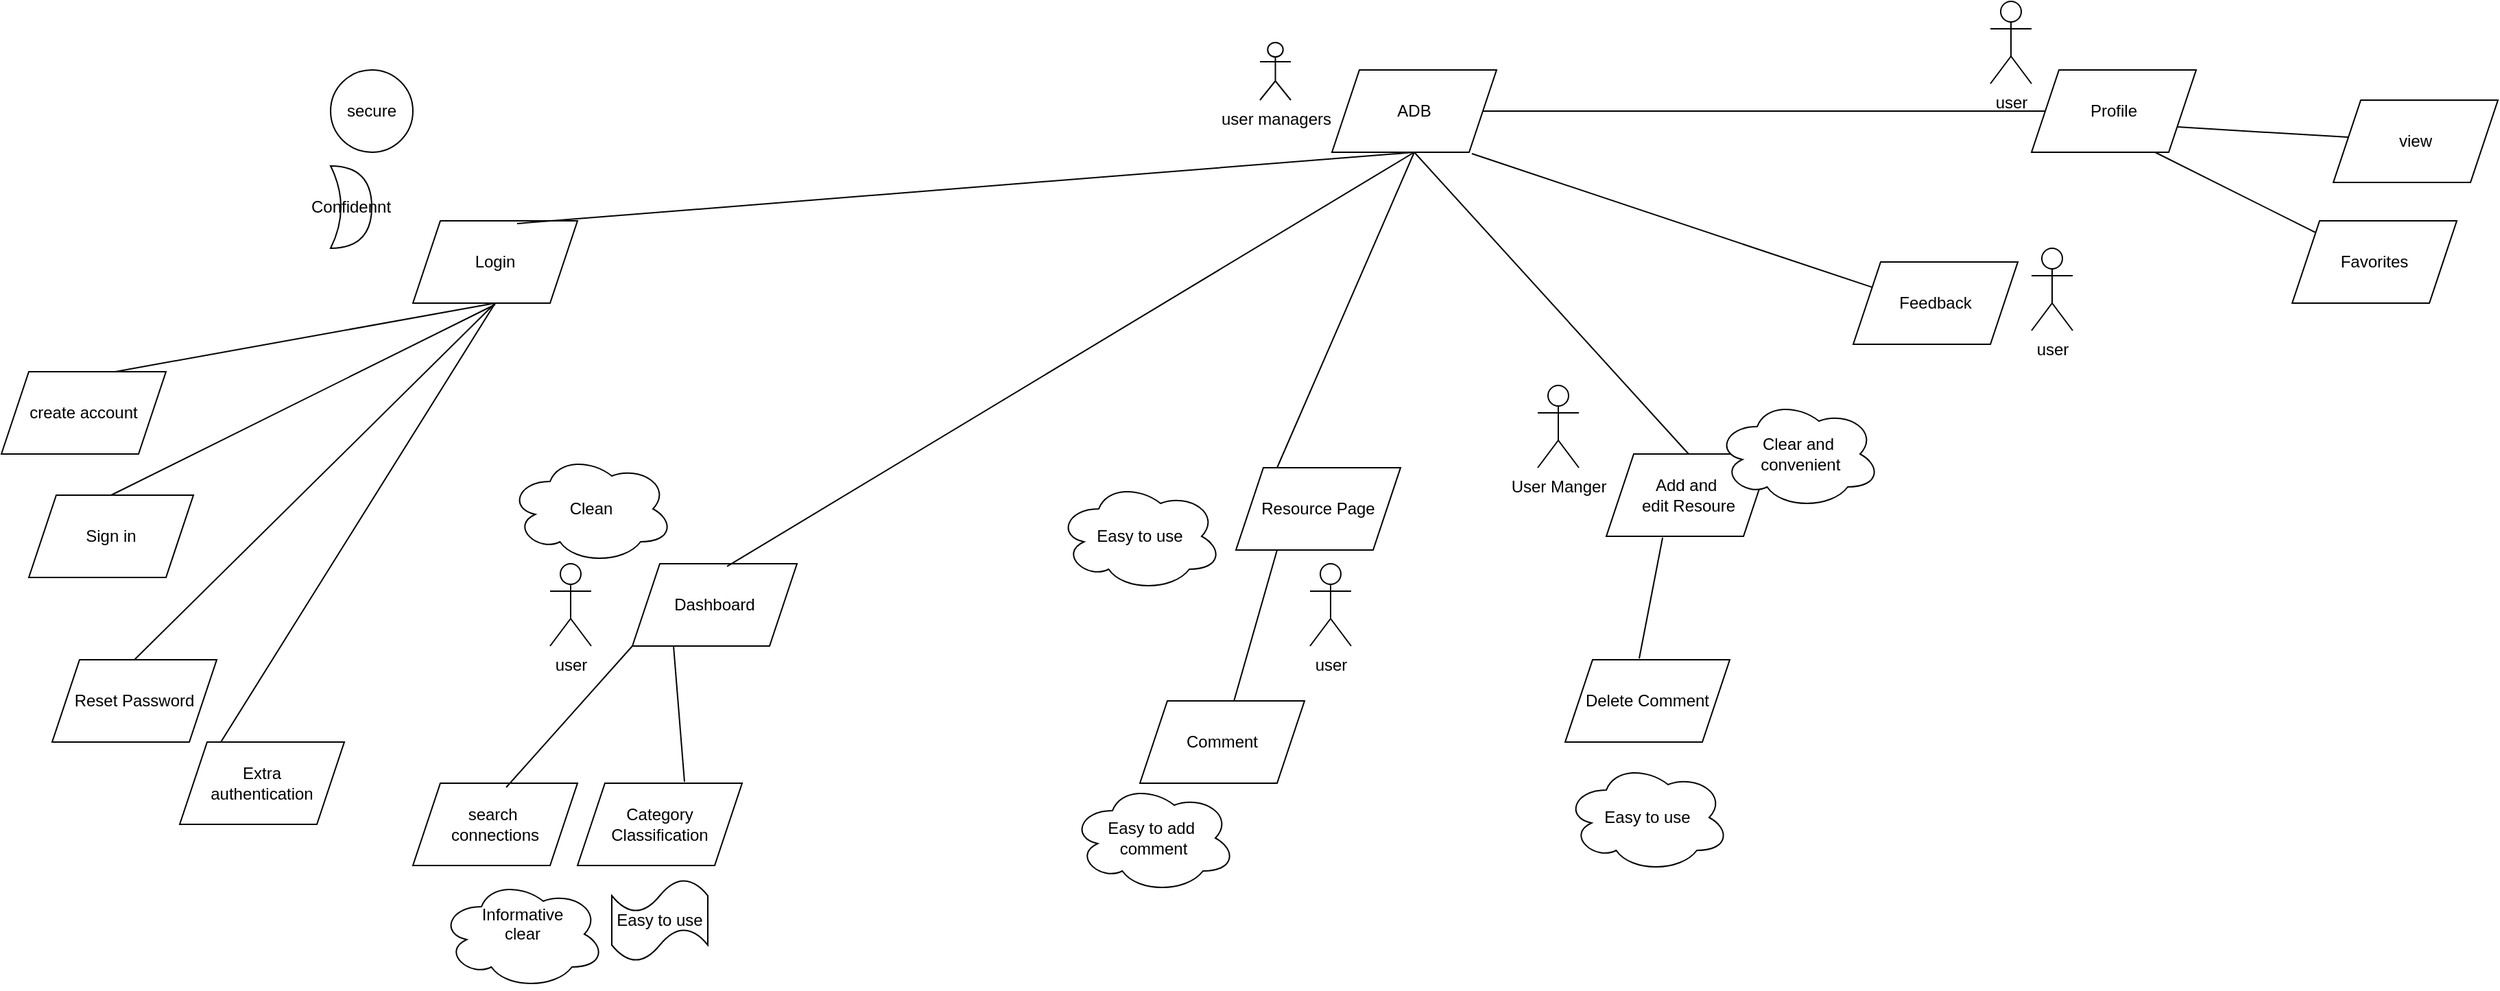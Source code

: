 <mxfile version="24.7.8">
  <diagram name="Page-1" id="kCjXKs0VLWheKjd6JRQ4">
    <mxGraphModel dx="2901" dy="1132" grid="1" gridSize="10" guides="1" tooltips="1" connect="1" arrows="1" fold="1" page="1" pageScale="1" pageWidth="827" pageHeight="1169" math="0" shadow="0">
      <root>
        <mxCell id="0" />
        <mxCell id="1" parent="0" />
        <mxCell id="qPw3cwsrZJyYmaxSKjIM-1" value="ADB" style="shape=parallelogram;perimeter=parallelogramPerimeter;whiteSpace=wrap;html=1;fixedSize=1;" vertex="1" parent="1">
          <mxGeometry x="400" y="80" width="120" height="60" as="geometry" />
        </mxCell>
        <mxCell id="qPw3cwsrZJyYmaxSKjIM-3" value="user managers" style="shape=umlActor;verticalLabelPosition=bottom;verticalAlign=top;html=1;outlineConnect=0;" vertex="1" parent="1">
          <mxGeometry x="347.5" y="60" width="22.5" height="42" as="geometry" />
        </mxCell>
        <mxCell id="qPw3cwsrZJyYmaxSKjIM-7" value="Dashboard" style="shape=parallelogram;perimeter=parallelogramPerimeter;whiteSpace=wrap;html=1;fixedSize=1;" vertex="1" parent="1">
          <mxGeometry x="-110" y="440" width="120" height="60" as="geometry" />
        </mxCell>
        <mxCell id="qPw3cwsrZJyYmaxSKjIM-8" value="Login" style="shape=parallelogram;perimeter=parallelogramPerimeter;whiteSpace=wrap;html=1;fixedSize=1;" vertex="1" parent="1">
          <mxGeometry x="-270" y="190" width="120" height="60" as="geometry" />
        </mxCell>
        <mxCell id="qPw3cwsrZJyYmaxSKjIM-9" value="Resource Page" style="shape=parallelogram;perimeter=parallelogramPerimeter;whiteSpace=wrap;html=1;fixedSize=1;" vertex="1" parent="1">
          <mxGeometry x="330" y="370" width="120" height="60" as="geometry" />
        </mxCell>
        <mxCell id="qPw3cwsrZJyYmaxSKjIM-10" value="Category Classification" style="shape=parallelogram;perimeter=parallelogramPerimeter;whiteSpace=wrap;html=1;fixedSize=1;" vertex="1" parent="1">
          <mxGeometry x="-150" y="600" width="120" height="60" as="geometry" />
        </mxCell>
        <mxCell id="qPw3cwsrZJyYmaxSKjIM-11" value="Comment" style="shape=parallelogram;perimeter=parallelogramPerimeter;whiteSpace=wrap;html=1;fixedSize=1;" vertex="1" parent="1">
          <mxGeometry x="260" y="540" width="120" height="60" as="geometry" />
        </mxCell>
        <mxCell id="qPw3cwsrZJyYmaxSKjIM-12" value="search&amp;nbsp;&lt;div&gt;connections&lt;/div&gt;" style="shape=parallelogram;perimeter=parallelogramPerimeter;whiteSpace=wrap;html=1;fixedSize=1;" vertex="1" parent="1">
          <mxGeometry x="-270" y="600" width="120" height="60" as="geometry" />
        </mxCell>
        <mxCell id="qPw3cwsrZJyYmaxSKjIM-14" value="" style="endArrow=none;html=1;rounded=0;exitX=0.567;exitY=0.05;exitDx=0;exitDy=0;exitPerimeter=0;entryX=0;entryY=1;entryDx=0;entryDy=0;endFill=0;" edge="1" parent="1" source="qPw3cwsrZJyYmaxSKjIM-12" target="qPw3cwsrZJyYmaxSKjIM-7">
          <mxGeometry width="50" height="50" relative="1" as="geometry">
            <mxPoint x="320" y="610" as="sourcePoint" />
            <mxPoint x="370" y="560" as="targetPoint" />
          </mxGeometry>
        </mxCell>
        <mxCell id="qPw3cwsrZJyYmaxSKjIM-15" value="" style="endArrow=none;html=1;rounded=0;entryX=0.25;entryY=1;entryDx=0;entryDy=0;exitX=0.65;exitY=-0.017;exitDx=0;exitDy=0;exitPerimeter=0;endFill=0;" edge="1" parent="1" source="qPw3cwsrZJyYmaxSKjIM-10" target="qPw3cwsrZJyYmaxSKjIM-7">
          <mxGeometry width="50" height="50" relative="1" as="geometry">
            <mxPoint x="430" y="590" as="sourcePoint" />
            <mxPoint x="480" y="540" as="targetPoint" />
          </mxGeometry>
        </mxCell>
        <mxCell id="qPw3cwsrZJyYmaxSKjIM-17" value="user" style="shape=umlActor;verticalLabelPosition=bottom;verticalAlign=top;html=1;outlineConnect=0;" vertex="1" parent="1">
          <mxGeometry x="-170" y="440" width="30" height="60" as="geometry" />
        </mxCell>
        <mxCell id="qPw3cwsrZJyYmaxSKjIM-20" value="" style="endArrow=none;html=1;rounded=0;exitX=0.633;exitY=0.033;exitDx=0;exitDy=0;exitPerimeter=0;entryX=0.5;entryY=1;entryDx=0;entryDy=0;endFill=0;" edge="1" parent="1" source="qPw3cwsrZJyYmaxSKjIM-8" target="qPw3cwsrZJyYmaxSKjIM-1">
          <mxGeometry width="50" height="50" relative="1" as="geometry">
            <mxPoint x="30" y="380" as="sourcePoint" />
            <mxPoint x="80" y="330" as="targetPoint" />
          </mxGeometry>
        </mxCell>
        <mxCell id="qPw3cwsrZJyYmaxSKjIM-21" value="" style="endArrow=none;html=1;rounded=0;entryX=0.5;entryY=1;entryDx=0;entryDy=0;exitX=0.575;exitY=0.033;exitDx=0;exitDy=0;exitPerimeter=0;endFill=0;" edge="1" parent="1" source="qPw3cwsrZJyYmaxSKjIM-7" target="qPw3cwsrZJyYmaxSKjIM-1">
          <mxGeometry width="50" height="50" relative="1" as="geometry">
            <mxPoint x="380" y="350" as="sourcePoint" />
            <mxPoint x="430" y="300" as="targetPoint" />
            <Array as="points" />
          </mxGeometry>
        </mxCell>
        <mxCell id="qPw3cwsrZJyYmaxSKjIM-22" value="" style="endArrow=none;html=1;rounded=0;entryX=0.5;entryY=1;entryDx=0;entryDy=0;exitX=0.25;exitY=0;exitDx=0;exitDy=0;endFill=0;" edge="1" parent="1" source="qPw3cwsrZJyYmaxSKjIM-9" target="qPw3cwsrZJyYmaxSKjIM-1">
          <mxGeometry width="50" height="50" relative="1" as="geometry">
            <mxPoint x="570" y="300" as="sourcePoint" />
            <mxPoint x="620" y="250" as="targetPoint" />
          </mxGeometry>
        </mxCell>
        <mxCell id="qPw3cwsrZJyYmaxSKjIM-24" value="secure" style="ellipse;whiteSpace=wrap;html=1;aspect=fixed;" vertex="1" parent="1">
          <mxGeometry x="-330" y="80" width="60" height="60" as="geometry" />
        </mxCell>
        <mxCell id="qPw3cwsrZJyYmaxSKjIM-25" value="Confidennt" style="shape=xor;whiteSpace=wrap;html=1;" vertex="1" parent="1">
          <mxGeometry x="-330" y="150" width="30" height="60" as="geometry" />
        </mxCell>
        <mxCell id="qPw3cwsrZJyYmaxSKjIM-26" value="" style="endArrow=none;html=1;rounded=0;entryX=0.5;entryY=1;entryDx=0;entryDy=0;endFill=0;exitX=0.6;exitY=0.033;exitDx=0;exitDy=0;exitPerimeter=0;" edge="1" parent="1" source="qPw3cwsrZJyYmaxSKjIM-27" target="qPw3cwsrZJyYmaxSKjIM-8">
          <mxGeometry width="50" height="50" relative="1" as="geometry">
            <mxPoint x="-100" y="540" as="sourcePoint" />
            <mxPoint x="-110" y="570" as="targetPoint" />
          </mxGeometry>
        </mxCell>
        <mxCell id="qPw3cwsrZJyYmaxSKjIM-27" value="create account" style="shape=parallelogram;perimeter=parallelogramPerimeter;whiteSpace=wrap;html=1;fixedSize=1;" vertex="1" parent="1">
          <mxGeometry x="-570" y="300" width="120" height="60" as="geometry" />
        </mxCell>
        <mxCell id="qPw3cwsrZJyYmaxSKjIM-28" value="Sign in" style="shape=parallelogram;perimeter=parallelogramPerimeter;whiteSpace=wrap;html=1;fixedSize=1;" vertex="1" parent="1">
          <mxGeometry x="-550" y="390" width="120" height="60" as="geometry" />
        </mxCell>
        <mxCell id="qPw3cwsrZJyYmaxSKjIM-29" value="" style="endArrow=none;html=1;rounded=0;exitX=0.5;exitY=0;exitDx=0;exitDy=0;endFill=0;" edge="1" parent="1" source="qPw3cwsrZJyYmaxSKjIM-28">
          <mxGeometry width="50" height="50" relative="1" as="geometry">
            <mxPoint x="-140" y="610" as="sourcePoint" />
            <mxPoint x="-210" y="251" as="targetPoint" />
          </mxGeometry>
        </mxCell>
        <mxCell id="qPw3cwsrZJyYmaxSKjIM-30" value="Reset Password" style="shape=parallelogram;perimeter=parallelogramPerimeter;whiteSpace=wrap;html=1;fixedSize=1;" vertex="1" parent="1">
          <mxGeometry x="-533" y="510" width="120" height="60" as="geometry" />
        </mxCell>
        <mxCell id="qPw3cwsrZJyYmaxSKjIM-31" value="" style="endArrow=none;html=1;rounded=0;entryX=0.5;entryY=1;entryDx=0;entryDy=0;exitX=0.5;exitY=0;exitDx=0;exitDy=0;endFill=0;" edge="1" parent="1" source="qPw3cwsrZJyYmaxSKjIM-30" target="qPw3cwsrZJyYmaxSKjIM-8">
          <mxGeometry width="50" height="50" relative="1" as="geometry">
            <mxPoint x="-20" y="590" as="sourcePoint" />
            <mxPoint x="30" y="540" as="targetPoint" />
          </mxGeometry>
        </mxCell>
        <mxCell id="qPw3cwsrZJyYmaxSKjIM-32" value="Extra&lt;div&gt;authentication&lt;/div&gt;" style="shape=parallelogram;perimeter=parallelogramPerimeter;whiteSpace=wrap;html=1;fixedSize=1;" vertex="1" parent="1">
          <mxGeometry x="-440" y="570" width="120" height="60" as="geometry" />
        </mxCell>
        <mxCell id="qPw3cwsrZJyYmaxSKjIM-33" value="" style="endArrow=none;html=1;rounded=0;exitX=0.25;exitY=0;exitDx=0;exitDy=0;endFill=0;" edge="1" parent="1" source="qPw3cwsrZJyYmaxSKjIM-32">
          <mxGeometry width="50" height="50" relative="1" as="geometry">
            <mxPoint y="530" as="sourcePoint" />
            <mxPoint x="-210" y="250" as="targetPoint" />
          </mxGeometry>
        </mxCell>
        <mxCell id="qPw3cwsrZJyYmaxSKjIM-34" value="" style="endArrow=none;html=1;rounded=0;endFill=0;entryX=0.25;entryY=1;entryDx=0;entryDy=0;" edge="1" parent="1" source="qPw3cwsrZJyYmaxSKjIM-11" target="qPw3cwsrZJyYmaxSKjIM-9">
          <mxGeometry width="50" height="50" relative="1" as="geometry">
            <mxPoint x="460" y="560" as="sourcePoint" />
            <mxPoint x="530" y="410" as="targetPoint" />
            <Array as="points" />
          </mxGeometry>
        </mxCell>
        <mxCell id="qPw3cwsrZJyYmaxSKjIM-35" value="Informative&lt;div&gt;clear&lt;br&gt;&lt;div&gt;&lt;br&gt;&lt;/div&gt;&lt;/div&gt;" style="ellipse;shape=cloud;whiteSpace=wrap;html=1;" vertex="1" parent="1">
          <mxGeometry x="-250" y="670" width="120" height="80" as="geometry" />
        </mxCell>
        <mxCell id="qPw3cwsrZJyYmaxSKjIM-41" value="user" style="shape=umlActor;verticalLabelPosition=bottom;verticalAlign=top;html=1;outlineConnect=0;" vertex="1" parent="1">
          <mxGeometry x="384" y="440" width="30" height="60" as="geometry" />
        </mxCell>
        <mxCell id="qPw3cwsrZJyYmaxSKjIM-42" value="Easy to use" style="ellipse;shape=cloud;whiteSpace=wrap;html=1;" vertex="1" parent="1">
          <mxGeometry x="200" y="380" width="120" height="80" as="geometry" />
        </mxCell>
        <mxCell id="qPw3cwsrZJyYmaxSKjIM-43" value="Clean" style="ellipse;shape=cloud;whiteSpace=wrap;html=1;" vertex="1" parent="1">
          <mxGeometry x="-200" y="360" width="120" height="80" as="geometry" />
        </mxCell>
        <mxCell id="qPw3cwsrZJyYmaxSKjIM-46" value="Easy to add&amp;nbsp;&lt;div&gt;comment&lt;/div&gt;" style="ellipse;shape=cloud;whiteSpace=wrap;html=1;" vertex="1" parent="1">
          <mxGeometry x="210" y="600" width="120" height="80" as="geometry" />
        </mxCell>
        <mxCell id="qPw3cwsrZJyYmaxSKjIM-52" value="Easy to use" style="shape=tape;whiteSpace=wrap;html=1;" vertex="1" parent="1">
          <mxGeometry x="-125" y="670" width="70" height="60" as="geometry" />
        </mxCell>
        <mxCell id="qPw3cwsrZJyYmaxSKjIM-55" value="Add and&amp;nbsp;&lt;div&gt;edit Resoure&lt;/div&gt;" style="shape=parallelogram;perimeter=parallelogramPerimeter;whiteSpace=wrap;html=1;fixedSize=1;" vertex="1" parent="1">
          <mxGeometry x="600" y="360" width="120" height="60" as="geometry" />
        </mxCell>
        <mxCell id="qPw3cwsrZJyYmaxSKjIM-56" value="" style="endArrow=none;html=1;rounded=0;entryX=0.5;entryY=1;entryDx=0;entryDy=0;exitX=0.5;exitY=0;exitDx=0;exitDy=0;endFill=0;" edge="1" parent="1" source="qPw3cwsrZJyYmaxSKjIM-55" target="qPw3cwsrZJyYmaxSKjIM-1">
          <mxGeometry width="50" height="50" relative="1" as="geometry">
            <mxPoint x="570" y="320" as="sourcePoint" />
            <mxPoint x="620" y="270" as="targetPoint" />
          </mxGeometry>
        </mxCell>
        <mxCell id="qPw3cwsrZJyYmaxSKjIM-59" value="User Manger" style="shape=umlActor;verticalLabelPosition=bottom;verticalAlign=top;html=1;outlineConnect=0;" vertex="1" parent="1">
          <mxGeometry x="550" y="310" width="30" height="60" as="geometry" />
        </mxCell>
        <mxCell id="qPw3cwsrZJyYmaxSKjIM-60" value="Feedback" style="shape=parallelogram;perimeter=parallelogramPerimeter;whiteSpace=wrap;html=1;fixedSize=1;" vertex="1" parent="1">
          <mxGeometry x="780" y="220" width="120" height="60" as="geometry" />
        </mxCell>
        <mxCell id="qPw3cwsrZJyYmaxSKjIM-61" value="" style="endArrow=none;html=1;rounded=0;entryX=0.85;entryY=1.017;entryDx=0;entryDy=0;entryPerimeter=0;exitX=0;exitY=0.25;exitDx=0;exitDy=0;endFill=0;" edge="1" parent="1" source="qPw3cwsrZJyYmaxSKjIM-60" target="qPw3cwsrZJyYmaxSKjIM-1">
          <mxGeometry width="50" height="50" relative="1" as="geometry">
            <mxPoint x="670" y="230" as="sourcePoint" />
            <mxPoint x="720" y="180" as="targetPoint" />
          </mxGeometry>
        </mxCell>
        <mxCell id="qPw3cwsrZJyYmaxSKjIM-62" value="user" style="shape=umlActor;verticalLabelPosition=bottom;verticalAlign=top;html=1;outlineConnect=0;" vertex="1" parent="1">
          <mxGeometry x="910" y="210" width="30" height="60" as="geometry" />
        </mxCell>
        <mxCell id="qPw3cwsrZJyYmaxSKjIM-63" value="Delete Comment" style="shape=parallelogram;perimeter=parallelogramPerimeter;whiteSpace=wrap;html=1;fixedSize=1;" vertex="1" parent="1">
          <mxGeometry x="570" y="510" width="120" height="60" as="geometry" />
        </mxCell>
        <mxCell id="qPw3cwsrZJyYmaxSKjIM-64" value="" style="endArrow=none;html=1;rounded=0;entryX=0.342;entryY=1.017;entryDx=0;entryDy=0;entryPerimeter=0;exitX=0.45;exitY=-0.017;exitDx=0;exitDy=0;exitPerimeter=0;endFill=0;" edge="1" parent="1" source="qPw3cwsrZJyYmaxSKjIM-63" target="qPw3cwsrZJyYmaxSKjIM-55">
          <mxGeometry width="50" height="50" relative="1" as="geometry">
            <mxPoint x="600" y="500" as="sourcePoint" />
            <mxPoint x="650" y="450" as="targetPoint" />
          </mxGeometry>
        </mxCell>
        <mxCell id="qPw3cwsrZJyYmaxSKjIM-65" value="Easy to use" style="ellipse;shape=cloud;whiteSpace=wrap;html=1;" vertex="1" parent="1">
          <mxGeometry x="570" y="585" width="120" height="80" as="geometry" />
        </mxCell>
        <mxCell id="qPw3cwsrZJyYmaxSKjIM-66" value="Clear and&lt;div&gt;&amp;nbsp;convenient&lt;/div&gt;" style="ellipse;shape=cloud;whiteSpace=wrap;html=1;" vertex="1" parent="1">
          <mxGeometry x="680" y="320" width="120" height="80" as="geometry" />
        </mxCell>
        <mxCell id="qPw3cwsrZJyYmaxSKjIM-67" value="Profile" style="shape=parallelogram;perimeter=parallelogramPerimeter;whiteSpace=wrap;html=1;fixedSize=1;" vertex="1" parent="1">
          <mxGeometry x="910" y="80" width="120" height="60" as="geometry" />
        </mxCell>
        <mxCell id="qPw3cwsrZJyYmaxSKjIM-68" value="" style="endArrow=none;html=1;rounded=0;exitX=0;exitY=0.5;exitDx=0;exitDy=0;entryX=1;entryY=0.5;entryDx=0;entryDy=0;endFill=0;" edge="1" parent="1" source="qPw3cwsrZJyYmaxSKjIM-67" target="qPw3cwsrZJyYmaxSKjIM-1">
          <mxGeometry width="50" height="50" relative="1" as="geometry">
            <mxPoint x="670" y="140" as="sourcePoint" />
            <mxPoint x="720" y="90" as="targetPoint" />
          </mxGeometry>
        </mxCell>
        <mxCell id="qPw3cwsrZJyYmaxSKjIM-69" value="user" style="shape=umlActor;verticalLabelPosition=bottom;verticalAlign=top;html=1;outlineConnect=0;" vertex="1" parent="1">
          <mxGeometry x="880" y="30" width="30" height="60" as="geometry" />
        </mxCell>
        <mxCell id="qPw3cwsrZJyYmaxSKjIM-70" value="view" style="shape=parallelogram;perimeter=parallelogramPerimeter;whiteSpace=wrap;html=1;fixedSize=1;" vertex="1" parent="1">
          <mxGeometry x="1130" y="102" width="120" height="60" as="geometry" />
        </mxCell>
        <mxCell id="qPw3cwsrZJyYmaxSKjIM-71" value="" style="endArrow=none;html=1;rounded=0;entryX=1;entryY=0.75;entryDx=0;entryDy=0;endFill=0;" edge="1" parent="1" source="qPw3cwsrZJyYmaxSKjIM-70" target="qPw3cwsrZJyYmaxSKjIM-67">
          <mxGeometry width="50" height="50" relative="1" as="geometry">
            <mxPoint x="1030" y="160" as="sourcePoint" />
            <mxPoint x="1080" y="110" as="targetPoint" />
          </mxGeometry>
        </mxCell>
        <mxCell id="qPw3cwsrZJyYmaxSKjIM-72" value="Favorites" style="shape=parallelogram;perimeter=parallelogramPerimeter;whiteSpace=wrap;html=1;fixedSize=1;" vertex="1" parent="1">
          <mxGeometry x="1100" y="190" width="120" height="60" as="geometry" />
        </mxCell>
        <mxCell id="qPw3cwsrZJyYmaxSKjIM-73" value="" style="endArrow=none;html=1;rounded=0;entryX=0.75;entryY=1;entryDx=0;entryDy=0;endFill=0;" edge="1" parent="1" source="qPw3cwsrZJyYmaxSKjIM-72" target="qPw3cwsrZJyYmaxSKjIM-67">
          <mxGeometry width="50" height="50" relative="1" as="geometry">
            <mxPoint x="990" y="230" as="sourcePoint" />
            <mxPoint x="1040" y="180" as="targetPoint" />
          </mxGeometry>
        </mxCell>
      </root>
    </mxGraphModel>
  </diagram>
</mxfile>
